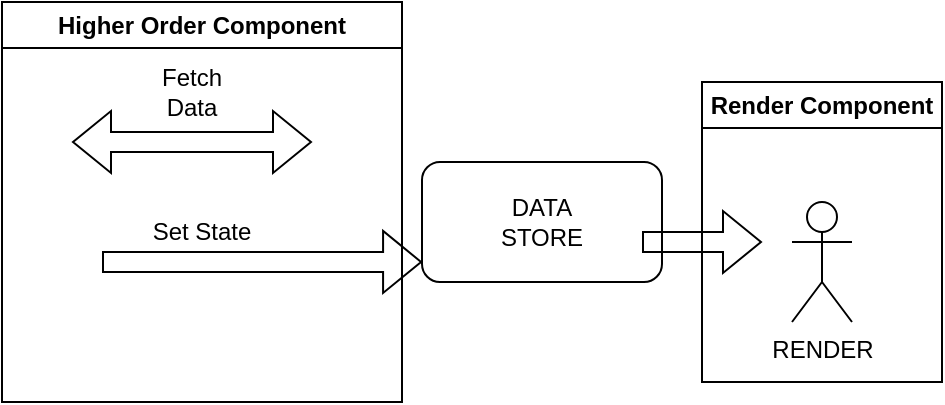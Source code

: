 <mxfile version="26.2.13">
  <diagram name="Page-1" id="p4Ugs_zfMYjRPC_lwvaQ">
    <mxGraphModel dx="661" dy="350" grid="1" gridSize="10" guides="1" tooltips="1" connect="1" arrows="1" fold="1" page="1" pageScale="1" pageWidth="850" pageHeight="1100" math="0" shadow="0">
      <root>
        <mxCell id="0" />
        <mxCell id="1" parent="0" />
        <mxCell id="ly0mxCOHdiCgpt_6Nqjt-5" value="" style="rounded=1;whiteSpace=wrap;html=1;" vertex="1" parent="1">
          <mxGeometry x="540" y="360" width="120" height="60" as="geometry" />
        </mxCell>
        <mxCell id="ly0mxCOHdiCgpt_6Nqjt-1" value="Higher Order Component" style="swimlane;whiteSpace=wrap;html=1;" vertex="1" parent="1">
          <mxGeometry x="330" y="280" width="200" height="200" as="geometry" />
        </mxCell>
        <mxCell id="ly0mxCOHdiCgpt_6Nqjt-4" value="Fetch Data" style="text;html=1;align=center;verticalAlign=middle;whiteSpace=wrap;rounded=0;" vertex="1" parent="ly0mxCOHdiCgpt_6Nqjt-1">
          <mxGeometry x="65" y="30" width="60" height="30" as="geometry" />
        </mxCell>
        <mxCell id="ly0mxCOHdiCgpt_6Nqjt-3" value="" style="shape=flexArrow;endArrow=classic;startArrow=classic;html=1;rounded=0;" edge="1" parent="ly0mxCOHdiCgpt_6Nqjt-1">
          <mxGeometry width="100" height="100" relative="1" as="geometry">
            <mxPoint x="35" y="70" as="sourcePoint" />
            <mxPoint x="155" y="70" as="targetPoint" />
          </mxGeometry>
        </mxCell>
        <mxCell id="ly0mxCOHdiCgpt_6Nqjt-6" value="" style="shape=flexArrow;endArrow=classic;html=1;rounded=0;entryX=0.167;entryY=0.833;entryDx=0;entryDy=0;entryPerimeter=0;" edge="1" parent="ly0mxCOHdiCgpt_6Nqjt-1">
          <mxGeometry width="50" height="50" relative="1" as="geometry">
            <mxPoint x="50" y="130" as="sourcePoint" />
            <mxPoint x="210.04" y="129.98" as="targetPoint" />
          </mxGeometry>
        </mxCell>
        <mxCell id="ly0mxCOHdiCgpt_6Nqjt-7" value="Set State" style="text;html=1;align=center;verticalAlign=middle;whiteSpace=wrap;rounded=0;" vertex="1" parent="ly0mxCOHdiCgpt_6Nqjt-1">
          <mxGeometry x="70" y="100" width="60" height="30" as="geometry" />
        </mxCell>
        <mxCell id="ly0mxCOHdiCgpt_6Nqjt-2" value="Render Component" style="swimlane;whiteSpace=wrap;html=1;" vertex="1" parent="1">
          <mxGeometry x="680" y="320" width="120" height="150" as="geometry" />
        </mxCell>
        <mxCell id="ly0mxCOHdiCgpt_6Nqjt-9" value="RENDER" style="shape=umlActor;verticalLabelPosition=bottom;verticalAlign=top;html=1;outlineConnect=0;" vertex="1" parent="ly0mxCOHdiCgpt_6Nqjt-2">
          <mxGeometry x="45" y="60" width="30" height="60" as="geometry" />
        </mxCell>
        <mxCell id="ly0mxCOHdiCgpt_6Nqjt-8" value="DATA STORE" style="text;html=1;align=center;verticalAlign=middle;whiteSpace=wrap;rounded=0;" vertex="1" parent="1">
          <mxGeometry x="570" y="375" width="60" height="30" as="geometry" />
        </mxCell>
        <mxCell id="ly0mxCOHdiCgpt_6Nqjt-10" value="" style="shape=flexArrow;endArrow=classic;html=1;rounded=0;" edge="1" parent="1">
          <mxGeometry width="50" height="50" relative="1" as="geometry">
            <mxPoint x="650" y="400" as="sourcePoint" />
            <mxPoint x="710" y="400" as="targetPoint" />
          </mxGeometry>
        </mxCell>
      </root>
    </mxGraphModel>
  </diagram>
</mxfile>
